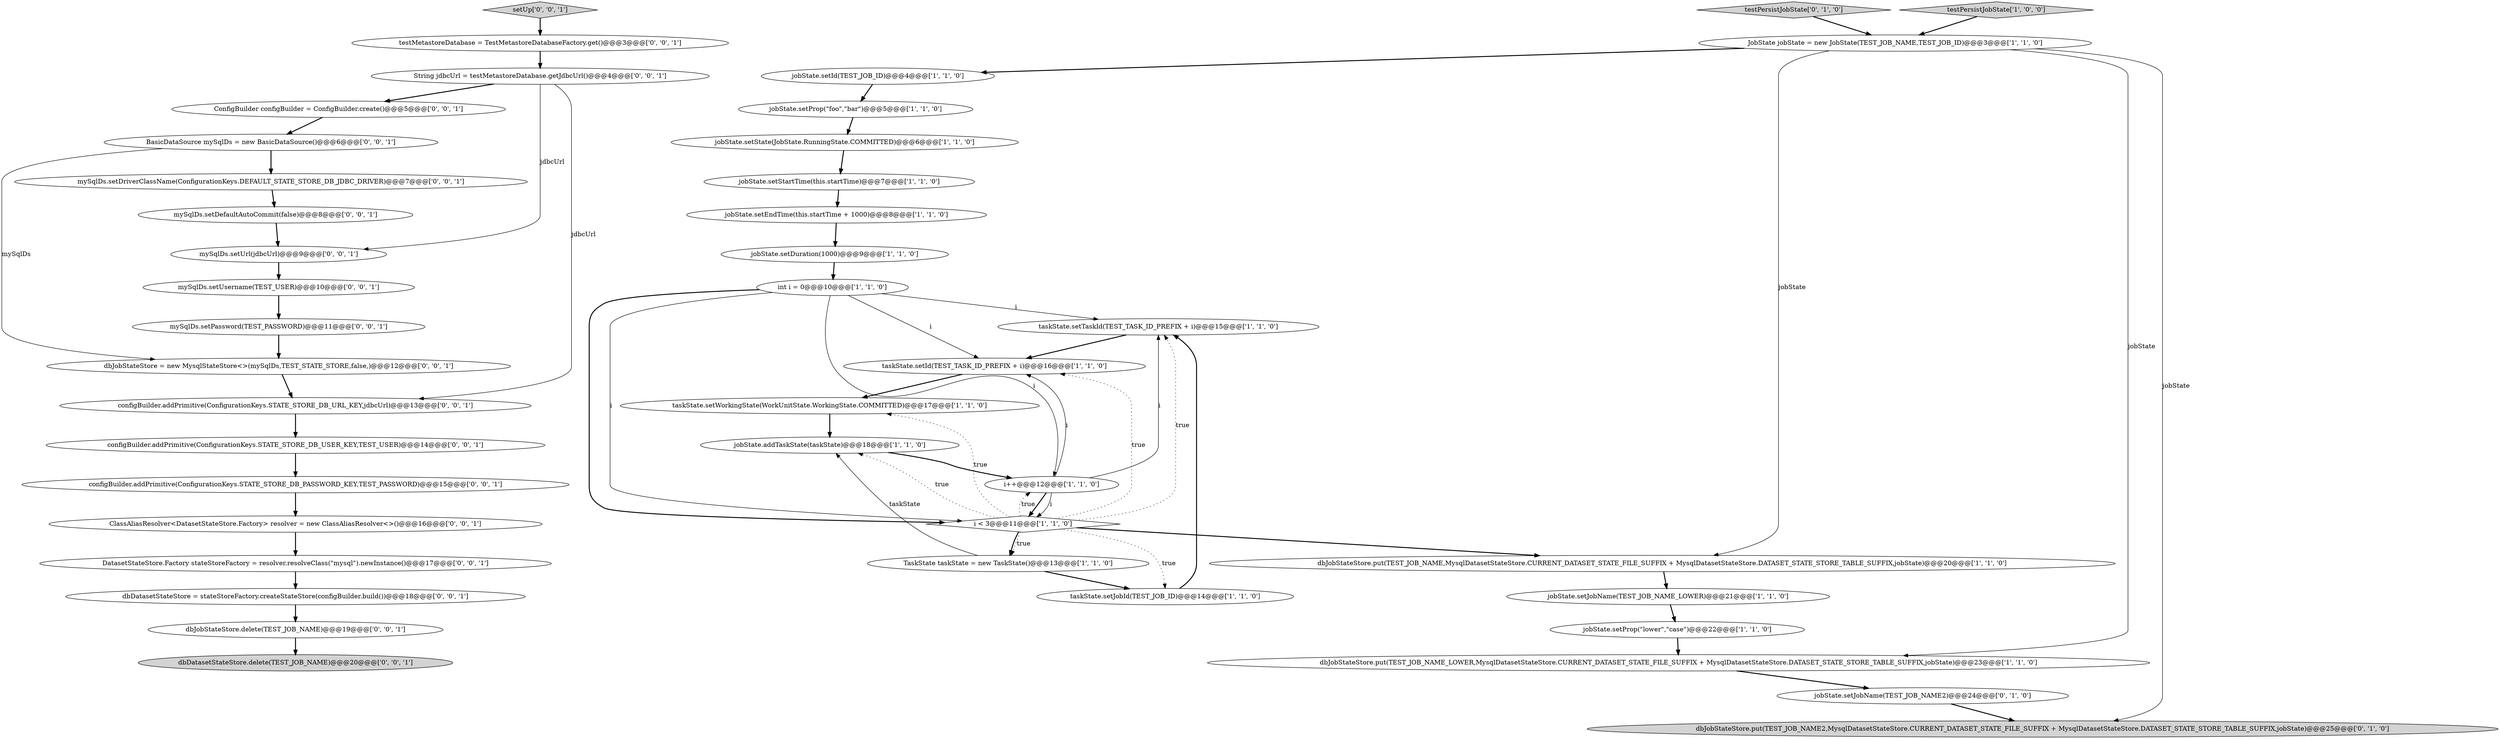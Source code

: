 digraph {
28 [style = filled, label = "mySqlDs.setPassword(TEST_PASSWORD)@@@11@@@['0', '0', '1']", fillcolor = white, shape = ellipse image = "AAA0AAABBB3BBB"];
20 [style = filled, label = "taskState.setTaskId(TEST_TASK_ID_PREFIX + i)@@@15@@@['1', '1', '0']", fillcolor = white, shape = ellipse image = "AAA0AAABBB1BBB"];
23 [style = filled, label = "testPersistJobState['0', '1', '0']", fillcolor = lightgray, shape = diamond image = "AAA0AAABBB2BBB"];
18 [style = filled, label = "jobState.setStartTime(this.startTime)@@@7@@@['1', '1', '0']", fillcolor = white, shape = ellipse image = "AAA0AAABBB1BBB"];
9 [style = filled, label = "jobState.setState(JobState.RunningState.COMMITTED)@@@6@@@['1', '1', '0']", fillcolor = white, shape = ellipse image = "AAA0AAABBB1BBB"];
12 [style = filled, label = "jobState.setDuration(1000)@@@9@@@['1', '1', '0']", fillcolor = white, shape = ellipse image = "AAA0AAABBB1BBB"];
31 [style = filled, label = "dbJobStateStore.delete(TEST_JOB_NAME)@@@19@@@['0', '0', '1']", fillcolor = white, shape = ellipse image = "AAA0AAABBB3BBB"];
19 [style = filled, label = "taskState.setId(TEST_TASK_ID_PREFIX + i)@@@16@@@['1', '1', '0']", fillcolor = white, shape = ellipse image = "AAA0AAABBB1BBB"];
37 [style = filled, label = "dbJobStateStore = new MysqlStateStore<>(mySqlDs,TEST_STATE_STORE,false,)@@@12@@@['0', '0', '1']", fillcolor = white, shape = ellipse image = "AAA0AAABBB3BBB"];
38 [style = filled, label = "configBuilder.addPrimitive(ConfigurationKeys.STATE_STORE_DB_USER_KEY,TEST_USER)@@@14@@@['0', '0', '1']", fillcolor = white, shape = ellipse image = "AAA0AAABBB3BBB"];
2 [style = filled, label = "i < 3@@@11@@@['1', '1', '0']", fillcolor = white, shape = diamond image = "AAA0AAABBB1BBB"];
6 [style = filled, label = "jobState.addTaskState(taskState)@@@18@@@['1', '1', '0']", fillcolor = white, shape = ellipse image = "AAA0AAABBB1BBB"];
5 [style = filled, label = "jobState.setId(TEST_JOB_ID)@@@4@@@['1', '1', '0']", fillcolor = white, shape = ellipse image = "AAA0AAABBB1BBB"];
8 [style = filled, label = "jobState.setProp(\"foo\",\"bar\")@@@5@@@['1', '1', '0']", fillcolor = white, shape = ellipse image = "AAA0AAABBB1BBB"];
33 [style = filled, label = "ClassAliasResolver<DatasetStateStore.Factory> resolver = new ClassAliasResolver<>()@@@16@@@['0', '0', '1']", fillcolor = white, shape = ellipse image = "AAA0AAABBB3BBB"];
21 [style = filled, label = "dbJobStateStore.put(TEST_JOB_NAME2,MysqlDatasetStateStore.CURRENT_DATASET_STATE_FILE_SUFFIX + MysqlDatasetStateStore.DATASET_STATE_STORE_TABLE_SUFFIX,jobState)@@@25@@@['0', '1', '0']", fillcolor = lightgray, shape = ellipse image = "AAA1AAABBB2BBB"];
34 [style = filled, label = "configBuilder.addPrimitive(ConfigurationKeys.STATE_STORE_DB_PASSWORD_KEY,TEST_PASSWORD)@@@15@@@['0', '0', '1']", fillcolor = white, shape = ellipse image = "AAA0AAABBB3BBB"];
35 [style = filled, label = "dbDatasetStateStore.delete(TEST_JOB_NAME)@@@20@@@['0', '0', '1']", fillcolor = lightgray, shape = ellipse image = "AAA0AAABBB3BBB"];
42 [style = filled, label = "BasicDataSource mySqlDs = new BasicDataSource()@@@6@@@['0', '0', '1']", fillcolor = white, shape = ellipse image = "AAA0AAABBB3BBB"];
1 [style = filled, label = "i++@@@12@@@['1', '1', '0']", fillcolor = white, shape = ellipse image = "AAA0AAABBB1BBB"];
25 [style = filled, label = "configBuilder.addPrimitive(ConfigurationKeys.STATE_STORE_DB_URL_KEY,jdbcUrl)@@@13@@@['0', '0', '1']", fillcolor = white, shape = ellipse image = "AAA0AAABBB3BBB"];
0 [style = filled, label = "dbJobStateStore.put(TEST_JOB_NAME,MysqlDatasetStateStore.CURRENT_DATASET_STATE_FILE_SUFFIX + MysqlDatasetStateStore.DATASET_STATE_STORE_TABLE_SUFFIX,jobState)@@@20@@@['1', '1', '0']", fillcolor = white, shape = ellipse image = "AAA0AAABBB1BBB"];
24 [style = filled, label = "mySqlDs.setUsername(TEST_USER)@@@10@@@['0', '0', '1']", fillcolor = white, shape = ellipse image = "AAA0AAABBB3BBB"];
16 [style = filled, label = "taskState.setWorkingState(WorkUnitState.WorkingState.COMMITTED)@@@17@@@['1', '1', '0']", fillcolor = white, shape = ellipse image = "AAA0AAABBB1BBB"];
15 [style = filled, label = "TaskState taskState = new TaskState()@@@13@@@['1', '1', '0']", fillcolor = white, shape = ellipse image = "AAA0AAABBB1BBB"];
30 [style = filled, label = "dbDatasetStateStore = stateStoreFactory.createStateStore(configBuilder.build())@@@18@@@['0', '0', '1']", fillcolor = white, shape = ellipse image = "AAA0AAABBB3BBB"];
39 [style = filled, label = "mySqlDs.setDriverClassName(ConfigurationKeys.DEFAULT_STATE_STORE_DB_JDBC_DRIVER)@@@7@@@['0', '0', '1']", fillcolor = white, shape = ellipse image = "AAA0AAABBB3BBB"];
3 [style = filled, label = "jobState.setProp(\"lower\",\"case\")@@@22@@@['1', '1', '0']", fillcolor = white, shape = ellipse image = "AAA0AAABBB1BBB"];
11 [style = filled, label = "testPersistJobState['1', '0', '0']", fillcolor = lightgray, shape = diamond image = "AAA0AAABBB1BBB"];
4 [style = filled, label = "int i = 0@@@10@@@['1', '1', '0']", fillcolor = white, shape = ellipse image = "AAA0AAABBB1BBB"];
40 [style = filled, label = "mySqlDs.setUrl(jdbcUrl)@@@9@@@['0', '0', '1']", fillcolor = white, shape = ellipse image = "AAA0AAABBB3BBB"];
22 [style = filled, label = "jobState.setJobName(TEST_JOB_NAME2)@@@24@@@['0', '1', '0']", fillcolor = white, shape = ellipse image = "AAA1AAABBB2BBB"];
14 [style = filled, label = "jobState.setEndTime(this.startTime + 1000)@@@8@@@['1', '1', '0']", fillcolor = white, shape = ellipse image = "AAA0AAABBB1BBB"];
17 [style = filled, label = "JobState jobState = new JobState(TEST_JOB_NAME,TEST_JOB_ID)@@@3@@@['1', '1', '0']", fillcolor = white, shape = ellipse image = "AAA0AAABBB1BBB"];
26 [style = filled, label = "DatasetStateStore.Factory stateStoreFactory = resolver.resolveClass(\"mysql\").newInstance()@@@17@@@['0', '0', '1']", fillcolor = white, shape = ellipse image = "AAA0AAABBB3BBB"];
27 [style = filled, label = "ConfigBuilder configBuilder = ConfigBuilder.create()@@@5@@@['0', '0', '1']", fillcolor = white, shape = ellipse image = "AAA0AAABBB3BBB"];
36 [style = filled, label = "setUp['0', '0', '1']", fillcolor = lightgray, shape = diamond image = "AAA0AAABBB3BBB"];
41 [style = filled, label = "mySqlDs.setDefaultAutoCommit(false)@@@8@@@['0', '0', '1']", fillcolor = white, shape = ellipse image = "AAA0AAABBB3BBB"];
7 [style = filled, label = "dbJobStateStore.put(TEST_JOB_NAME_LOWER,MysqlDatasetStateStore.CURRENT_DATASET_STATE_FILE_SUFFIX + MysqlDatasetStateStore.DATASET_STATE_STORE_TABLE_SUFFIX,jobState)@@@23@@@['1', '1', '0']", fillcolor = white, shape = ellipse image = "AAA0AAABBB1BBB"];
13 [style = filled, label = "taskState.setJobId(TEST_JOB_ID)@@@14@@@['1', '1', '0']", fillcolor = white, shape = ellipse image = "AAA0AAABBB1BBB"];
29 [style = filled, label = "String jdbcUrl = testMetastoreDatabase.getJdbcUrl()@@@4@@@['0', '0', '1']", fillcolor = white, shape = ellipse image = "AAA0AAABBB3BBB"];
10 [style = filled, label = "jobState.setJobName(TEST_JOB_NAME_LOWER)@@@21@@@['1', '1', '0']", fillcolor = white, shape = ellipse image = "AAA0AAABBB1BBB"];
32 [style = filled, label = "testMetastoreDatabase = TestMetastoreDatabaseFactory.get()@@@3@@@['0', '0', '1']", fillcolor = white, shape = ellipse image = "AAA0AAABBB3BBB"];
9->18 [style = bold, label=""];
42->39 [style = bold, label=""];
29->27 [style = bold, label=""];
41->40 [style = bold, label=""];
8->9 [style = bold, label=""];
5->8 [style = bold, label=""];
17->21 [style = solid, label="jobState"];
12->4 [style = bold, label=""];
2->20 [style = dotted, label="true"];
42->37 [style = solid, label="mySqlDs"];
38->34 [style = bold, label=""];
14->12 [style = bold, label=""];
27->42 [style = bold, label=""];
25->38 [style = bold, label=""];
34->33 [style = bold, label=""];
4->1 [style = solid, label="i"];
7->22 [style = bold, label=""];
11->17 [style = bold, label=""];
1->20 [style = solid, label="i"];
15->6 [style = solid, label="taskState"];
3->7 [style = bold, label=""];
1->2 [style = solid, label="i"];
10->3 [style = bold, label=""];
4->2 [style = bold, label=""];
20->19 [style = bold, label=""];
39->41 [style = bold, label=""];
30->31 [style = bold, label=""];
2->16 [style = dotted, label="true"];
19->16 [style = bold, label=""];
0->10 [style = bold, label=""];
31->35 [style = bold, label=""];
4->2 [style = solid, label="i"];
1->19 [style = solid, label="i"];
2->1 [style = dotted, label="true"];
2->15 [style = dotted, label="true"];
2->13 [style = dotted, label="true"];
28->37 [style = bold, label=""];
29->40 [style = solid, label="jdbcUrl"];
4->20 [style = solid, label="i"];
17->7 [style = solid, label="jobState"];
16->6 [style = bold, label=""];
15->13 [style = bold, label=""];
29->25 [style = solid, label="jdbcUrl"];
36->32 [style = bold, label=""];
2->0 [style = bold, label=""];
22->21 [style = bold, label=""];
13->20 [style = bold, label=""];
24->28 [style = bold, label=""];
18->14 [style = bold, label=""];
32->29 [style = bold, label=""];
23->17 [style = bold, label=""];
40->24 [style = bold, label=""];
26->30 [style = bold, label=""];
2->19 [style = dotted, label="true"];
6->1 [style = bold, label=""];
37->25 [style = bold, label=""];
2->15 [style = bold, label=""];
17->5 [style = bold, label=""];
1->2 [style = bold, label=""];
17->0 [style = solid, label="jobState"];
2->6 [style = dotted, label="true"];
33->26 [style = bold, label=""];
4->19 [style = solid, label="i"];
}
